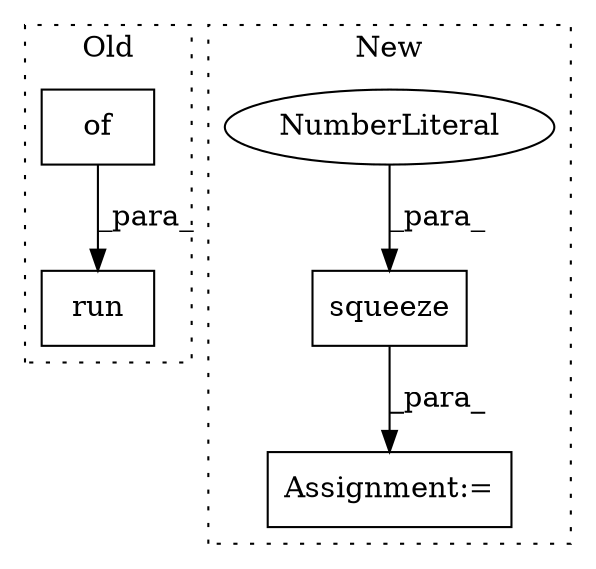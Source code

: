 digraph G {
subgraph cluster0 {
1 [label="of" a="32" s="5954,5965" l="3,1" shape="box"];
5 [label="run" a="32" s="5939,5966" l="4,1" shape="box"];
label = "Old";
style="dotted";
}
subgraph cluster1 {
2 [label="squeeze" a="32" s="4861,4892" l="8,1" shape="box"];
3 [label="NumberLiteral" a="34" s="4891" l="1" shape="ellipse"];
4 [label="Assignment:=" a="7" s="4824" l="1" shape="box"];
label = "New";
style="dotted";
}
1 -> 5 [label="_para_"];
2 -> 4 [label="_para_"];
3 -> 2 [label="_para_"];
}